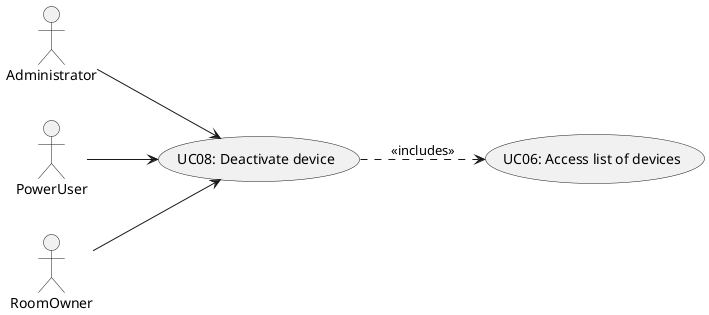 @startuml
'https://plantuml.com/use-case-diagram

left to right direction

Actor Administrator as admin
Actor PowerUser as pw
Actor RoomOwner as ro


usecase "UC06: Access list of devices" as UC6
usecase "UC08: Deactivate device" as UC8

UC8 --> UC6 #line.dashed : <<includes>>


ro --> UC8
admin --> UC8
pw --> UC8

@enduml